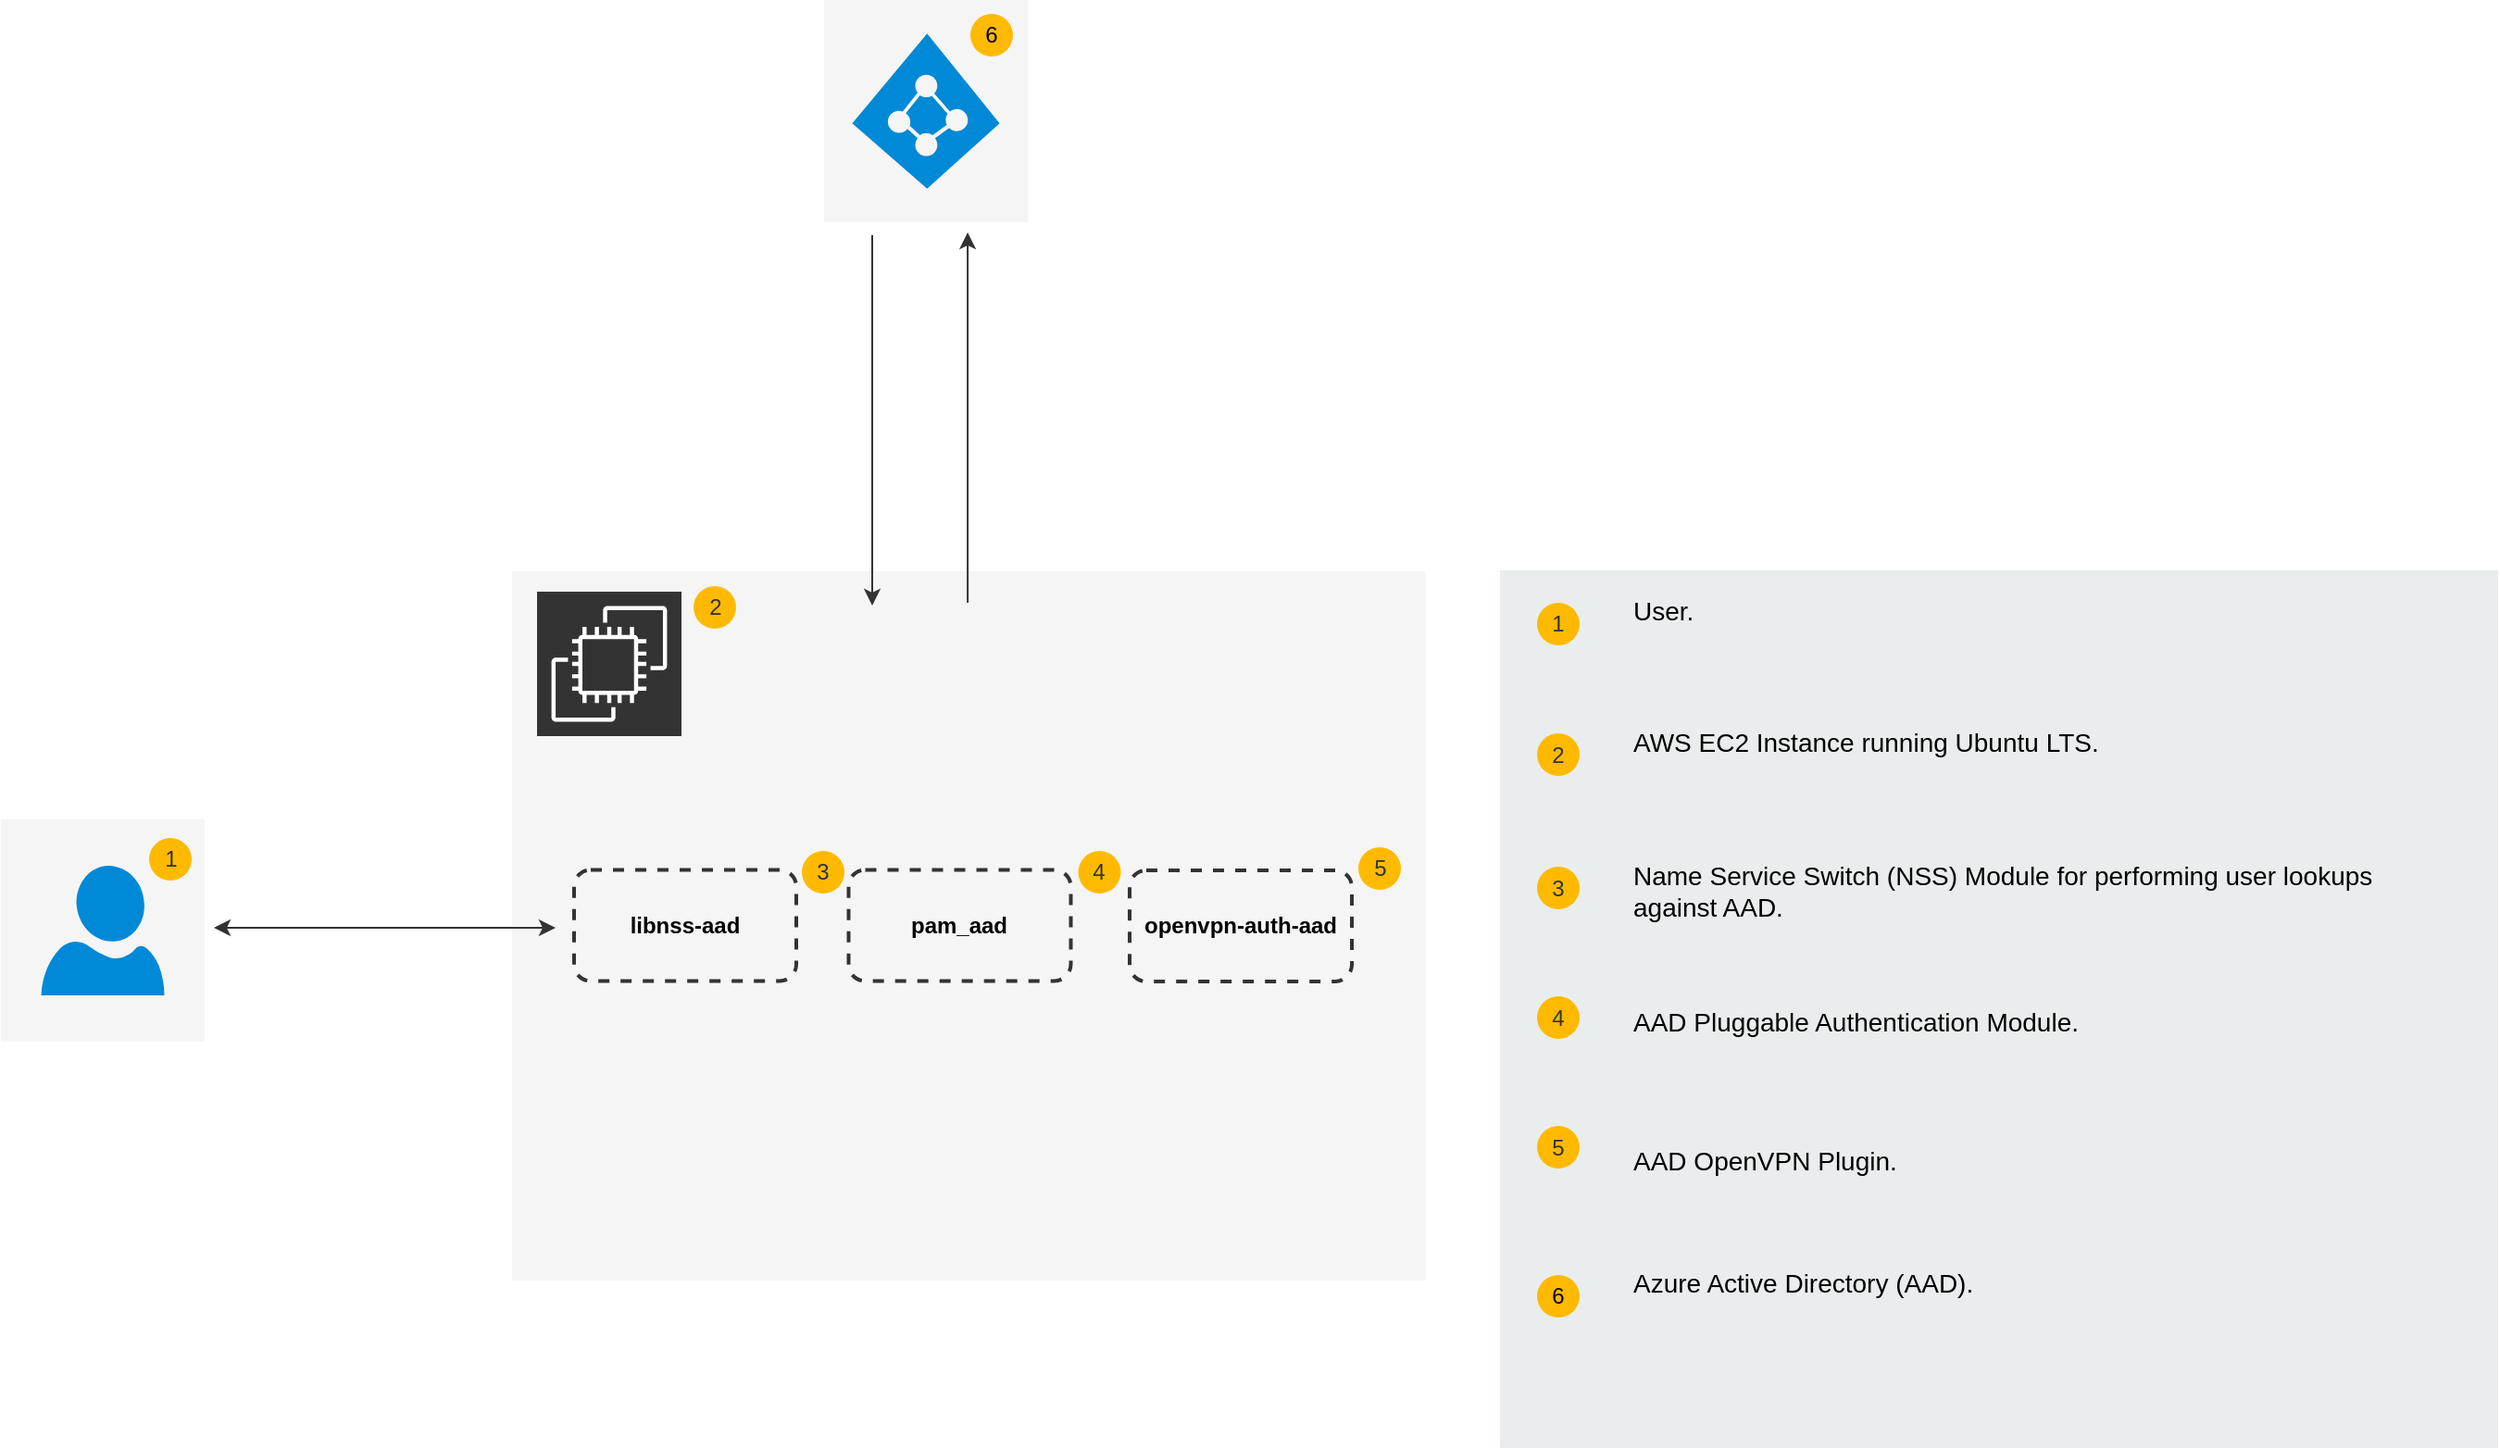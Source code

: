 <mxfile version="20.3.0"><diagram id="WI9T0HZ2pTsCkuznbFz-" name="Page-1"><mxGraphModel dx="1395" dy="2071" grid="1" gridSize="10" guides="1" tooltips="1" connect="1" arrows="1" fold="1" page="1" pageScale="1" pageWidth="827" pageHeight="1169" math="0" shadow="0"><root><mxCell id="0"/><mxCell id="1" parent="0"/><mxCell id="yIlqXNv4PA9Dnh1hxRCn-52" value="" style="rounded=0;whiteSpace=wrap;html=1;fillColor=#f5f5f5;strokeColor=none;fontColor=#333333;" parent="1" vertex="1"><mxGeometry x="426.5" y="276.5" width="493.5" height="383" as="geometry"/></mxCell><mxCell id="yIlqXNv4PA9Dnh1hxRCn-53" style="edgeStyle=elbowEdgeStyle;rounded=0;orthogonalLoop=1;jettySize=auto;elbow=vertical;html=1;startArrow=classic;startFill=1;strokeColor=#333333;" parent="1" edge="1"><mxGeometry relative="1" as="geometry"><mxPoint x="450" y="469" as="targetPoint"/><mxPoint x="265.5" y="469" as="sourcePoint"/><Array as="points"/></mxGeometry></mxCell><mxCell id="yIlqXNv4PA9Dnh1hxRCn-48" style="edgeStyle=elbowEdgeStyle;rounded=0;orthogonalLoop=1;jettySize=auto;html=1;entryX=0.005;entryY=0.343;entryDx=0;entryDy=0;entryPerimeter=0;elbow=vertical;startArrow=none;startFill=0;strokeColor=#333333;" parent="1" edge="1"><mxGeometry relative="1" as="geometry"><mxPoint x="621" y="95" as="sourcePoint"/><mxPoint x="621" y="295" as="targetPoint"/></mxGeometry></mxCell><mxCell id="yIlqXNv4PA9Dnh1hxRCn-51" value="" style="rounded=0;whiteSpace=wrap;html=1;fillColor=#f5f5f5;strokeColor=none;fontColor=#333333;" parent="1" vertex="1"><mxGeometry x="150.5" y="410.5" width="110" height="120" as="geometry"/></mxCell><mxCell id="yIlqXNv4PA9Dnh1hxRCn-62" value="&lt;font color=&quot;#333333&quot;&gt;1&lt;/font&gt;" style="ellipse;whiteSpace=wrap;html=1;aspect=fixed;fillColor=#FFBA00;strokeColor=none;labelBackgroundColor=none;" parent="1" vertex="1"><mxGeometry x="230.5" y="420.5" width="23" height="23" as="geometry"/></mxCell><mxCell id="yIlqXNv4PA9Dnh1hxRCn-67" value="&lt;font color=&quot;#333333&quot;&gt;4&lt;/font&gt;" style="ellipse;whiteSpace=wrap;html=1;aspect=fixed;fillColor=#FFBA00;strokeColor=none;labelBackgroundColor=none;" parent="1" vertex="1"><mxGeometry x="732.25" y="427.5" width="23" height="23" as="geometry"/></mxCell><mxCell id="yIlqXNv4PA9Dnh1hxRCn-68" value="&lt;font color=&quot;#333333&quot;&gt;3&lt;/font&gt;" style="ellipse;whiteSpace=wrap;html=1;aspect=fixed;fillColor=#FFBA00;strokeColor=none;labelBackgroundColor=none;" parent="1" vertex="1"><mxGeometry x="583" y="427.5" width="23" height="23" as="geometry"/></mxCell><mxCell id="yIlqXNv4PA9Dnh1hxRCn-74" value="" style="rounded=0;whiteSpace=wrap;html=1;fillColor=#EAEDED;fontSize=22;fontColor=#FFFFFF;strokeColor=none;labelBackgroundColor=none;" parent="1" vertex="1"><mxGeometry x="960" y="276" width="539" height="474" as="geometry"/></mxCell><mxCell id="yIlqXNv4PA9Dnh1hxRCn-75" value="User." style="text;html=1;align=left;verticalAlign=top;spacingTop=-4;fontSize=14;labelBackgroundColor=none;whiteSpace=wrap;" parent="1" vertex="1"><mxGeometry x="1030" y="287" width="449" height="72" as="geometry"/></mxCell><mxCell id="yIlqXNv4PA9Dnh1hxRCn-82" value="&lt;font color=&quot;#333333&quot;&gt;1&lt;/font&gt;" style="ellipse;whiteSpace=wrap;html=1;aspect=fixed;fillColor=#FFBA00;strokeColor=none;labelBackgroundColor=none;" parent="1" vertex="1"><mxGeometry x="980" y="293.5" width="23" height="23" as="geometry"/></mxCell><mxCell id="yIlqXNv4PA9Dnh1hxRCn-95" value="AWS EC2 Instance running Ubuntu LTS." style="text;html=1;align=left;verticalAlign=top;spacingTop=-4;fontSize=14;labelBackgroundColor=none;whiteSpace=wrap;" parent="1" vertex="1"><mxGeometry x="1030" y="357.5" width="449" height="72" as="geometry"/></mxCell><mxCell id="yIlqXNv4PA9Dnh1hxRCn-96" value="&lt;font color=&quot;#333333&quot;&gt;2&lt;/font&gt;" style="ellipse;whiteSpace=wrap;html=1;aspect=fixed;fillColor=#FFBA00;strokeColor=none;labelBackgroundColor=none;" parent="1" vertex="1"><mxGeometry x="980" y="364" width="23" height="23" as="geometry"/></mxCell><mxCell id="yIlqXNv4PA9Dnh1hxRCn-97" value="Name Service Switch (NSS) Module for performing user lookups against AAD." style="text;html=1;align=left;verticalAlign=top;spacingTop=-4;fontSize=14;labelBackgroundColor=none;whiteSpace=wrap;" parent="1" vertex="1"><mxGeometry x="1030" y="429.5" width="449" height="72" as="geometry"/></mxCell><mxCell id="yIlqXNv4PA9Dnh1hxRCn-98" value="&lt;font color=&quot;#333333&quot;&gt;3&lt;/font&gt;" style="ellipse;whiteSpace=wrap;html=1;aspect=fixed;fillColor=#FFBA00;strokeColor=none;labelBackgroundColor=none;" parent="1" vertex="1"><mxGeometry x="980" y="436" width="23" height="23" as="geometry"/></mxCell><mxCell id="yIlqXNv4PA9Dnh1hxRCn-99" value="&lt;p class=&quot;f4 my-3&quot;&gt;AAD Pluggable Authentication Module.&lt;br&gt;    &lt;/p&gt;" style="text;html=1;align=left;verticalAlign=top;spacingTop=-4;fontSize=14;labelBackgroundColor=none;whiteSpace=wrap;" parent="1" vertex="1"><mxGeometry x="1030" y="494.5" width="449" height="72" as="geometry"/></mxCell><mxCell id="yIlqXNv4PA9Dnh1hxRCn-100" value="&lt;font color=&quot;#333333&quot;&gt;4&lt;/font&gt;" style="ellipse;whiteSpace=wrap;html=1;aspect=fixed;fillColor=#FFBA00;strokeColor=none;labelBackgroundColor=none;" parent="1" vertex="1"><mxGeometry x="980" y="506" width="23" height="23" as="geometry"/></mxCell><mxCell id="yIlqXNv4PA9Dnh1hxRCn-101" value="&lt;p class=&quot;f4 my-3&quot;&gt;AAD OpenVPN Plugin.&lt;br&gt;    &lt;/p&gt;" style="text;html=1;align=left;verticalAlign=top;spacingTop=-4;fontSize=14;labelBackgroundColor=none;whiteSpace=wrap;" parent="1" vertex="1"><mxGeometry x="1030" y="569.5" width="449" height="72" as="geometry"/></mxCell><mxCell id="yIlqXNv4PA9Dnh1hxRCn-102" value="&lt;font color=&quot;#333333&quot;&gt;5&lt;/font&gt;" style="ellipse;whiteSpace=wrap;html=1;aspect=fixed;fillColor=#FFBA00;strokeColor=none;labelBackgroundColor=none;" parent="1" vertex="1"><mxGeometry x="980" y="576" width="23" height="23" as="geometry"/></mxCell><mxCell id="eyYbXfNZdmfR3waqCE9--5" value="" style="verticalLabelPosition=bottom;html=1;verticalAlign=top;align=center;strokeColor=none;fillColor=#0089D6;shape=mxgraph.azure.user;" parent="1" vertex="1"><mxGeometry x="172.25" y="435.5" width="66.5" height="70" as="geometry"/></mxCell><mxCell id="yIlqXNv4PA9Dnh1hxRCn-66" value="&lt;font color=&quot;#333333&quot;&gt;2&lt;/font&gt;" style="ellipse;whiteSpace=wrap;html=1;aspect=fixed;fillColor=#FFBA00;strokeColor=none;labelBackgroundColor=none;" parent="1" vertex="1"><mxGeometry x="524.5" y="284.5" width="23" height="23" as="geometry"/></mxCell><mxCell id="eyYbXfNZdmfR3waqCE9--9" value="" style="shape=image;imageAspect=0;aspect=fixed;verticalLabelPosition=bottom;verticalAlign=top;image=https://raw.githubusercontent.com/aad-for-linux/aad-for-linux/master/docs/assets/logo/full_color.svg;" parent="1" vertex="1"><mxGeometry x="812" y="551.5" width="108" height="108" as="geometry"/></mxCell><mxCell id="eyYbXfNZdmfR3waqCE9--17" value="" style="sketch=0;points=[[0,0,0],[0.25,0,0],[0.5,0,0],[0.75,0,0],[1,0,0],[0,1,0],[0.25,1,0],[0.5,1,0],[0.75,1,0],[1,1,0],[0,0.25,0],[0,0.5,0],[0,0.75,0],[1,0.25,0],[1,0.5,0],[1,0.75,0]];outlineConnect=0;fontColor=#232F3E;gradientColor=none;gradientDirection=north;fillColor=#333333;strokeColor=#ffffff;dashed=0;verticalLabelPosition=bottom;verticalAlign=top;align=center;html=1;fontSize=12;fontStyle=0;aspect=fixed;shape=mxgraph.aws4.resourceIcon;resIcon=mxgraph.aws4.ec2;" parent="1" vertex="1"><mxGeometry x="440" y="287.5" width="78" height="78" as="geometry"/></mxCell><mxCell id="eyYbXfNZdmfR3waqCE9--23" value="" style="shape=image;html=1;verticalAlign=top;verticalLabelPosition=bottom;labelBackgroundColor=#ffffff;imageAspect=0;aspect=fixed;image=https://cdn1.iconfinder.com/data/icons/operating-system-flat-1/30/ubuntu-128.png;strokeColor=default;fillColor=#333333;gradientColor=none;" parent="1" vertex="1"><mxGeometry x="428.25" y="560" width="97.5" height="97.5" as="geometry"/></mxCell><mxCell id="eyYbXfNZdmfR3waqCE9--24" value="" style="rounded=0;whiteSpace=wrap;html=1;fillColor=#f5f5f5;strokeColor=none;fontColor=#333333;" parent="1" vertex="1"><mxGeometry x="595" y="-32" width="110" height="120" as="geometry"/></mxCell><mxCell id="eyYbXfNZdmfR3waqCE9--16" value="" style="verticalLabelPosition=bottom;html=1;verticalAlign=top;align=center;strokeColor=none;fillColor=#0089D6;shape=mxgraph.azure.azure_active_directory;" parent="1" vertex="1"><mxGeometry x="610.22" y="-13.87" width="79.57" height="83.75" as="geometry"/></mxCell><mxCell id="eyYbXfNZdmfR3waqCE9--25" value="6" style="ellipse;whiteSpace=wrap;html=1;aspect=fixed;fillColor=#FFBA00;strokeColor=none;labelBackgroundColor=none;" parent="1" vertex="1"><mxGeometry x="674" y="-24.5" width="23" height="23" as="geometry"/></mxCell><mxCell id="eyYbXfNZdmfR3waqCE9--26" value="&lt;b&gt;pam_aad&lt;/b&gt;" style="rounded=1;whiteSpace=wrap;html=1;strokeColor=#333333;fillColor=none;gradientColor=none;dashed=1;strokeWidth=2;" parent="1" vertex="1"><mxGeometry x="608.25" y="437.75" width="120" height="60" as="geometry"/></mxCell><mxCell id="eyYbXfNZdmfR3waqCE9--27" value="&lt;div&gt;&lt;b&gt;libnss-aad&lt;/b&gt;&lt;/div&gt;" style="rounded=1;whiteSpace=wrap;html=1;strokeColor=#333333;fillColor=none;gradientColor=none;dashed=1;strokeWidth=2;" parent="1" vertex="1"><mxGeometry x="460" y="437.75" width="120" height="60" as="geometry"/></mxCell><mxCell id="eyYbXfNZdmfR3waqCE9--28" value="&lt;b&gt;openvpn-auth-aad&lt;/b&gt;" style="rounded=1;whiteSpace=wrap;html=1;strokeColor=#333333;fillColor=none;gradientColor=none;dashed=1;strokeWidth=2;" parent="1" vertex="1"><mxGeometry x="760" y="438" width="120" height="60" as="geometry"/></mxCell><mxCell id="H6xQf2AzjtogSzPlwz7V-2" style="edgeStyle=elbowEdgeStyle;rounded=0;orthogonalLoop=1;jettySize=auto;html=1;entryX=0.005;entryY=0.343;entryDx=0;entryDy=0;entryPerimeter=0;elbow=vertical;startArrow=classic;startFill=1;strokeColor=#333333;endArrow=none;endFill=0;" edge="1" parent="1"><mxGeometry relative="1" as="geometry"><mxPoint x="672.54" y="93.5" as="sourcePoint"/><mxPoint x="672.54" y="293.5" as="targetPoint"/></mxGeometry></mxCell><mxCell id="H6xQf2AzjtogSzPlwz7V-4" value="&lt;font color=&quot;#333333&quot;&gt;5&lt;/font&gt;" style="ellipse;whiteSpace=wrap;html=1;aspect=fixed;fillColor=#FFBA00;strokeColor=none;labelBackgroundColor=none;" vertex="1" parent="1"><mxGeometry x="883.5" y="425.5" width="23" height="23" as="geometry"/></mxCell><mxCell id="H6xQf2AzjtogSzPlwz7V-6" value="Azure Active Directory (AAD)." style="text;html=1;align=left;verticalAlign=top;spacingTop=-4;fontSize=14;labelBackgroundColor=none;whiteSpace=wrap;" vertex="1" parent="1"><mxGeometry x="1030" y="650" width="449" height="72" as="geometry"/></mxCell><mxCell id="H6xQf2AzjtogSzPlwz7V-7" value="6" style="ellipse;whiteSpace=wrap;html=1;aspect=fixed;fillColor=#FFBA00;strokeColor=none;labelBackgroundColor=none;" vertex="1" parent="1"><mxGeometry x="980" y="656.5" width="23" height="23" as="geometry"/></mxCell></root></mxGraphModel></diagram></mxfile>